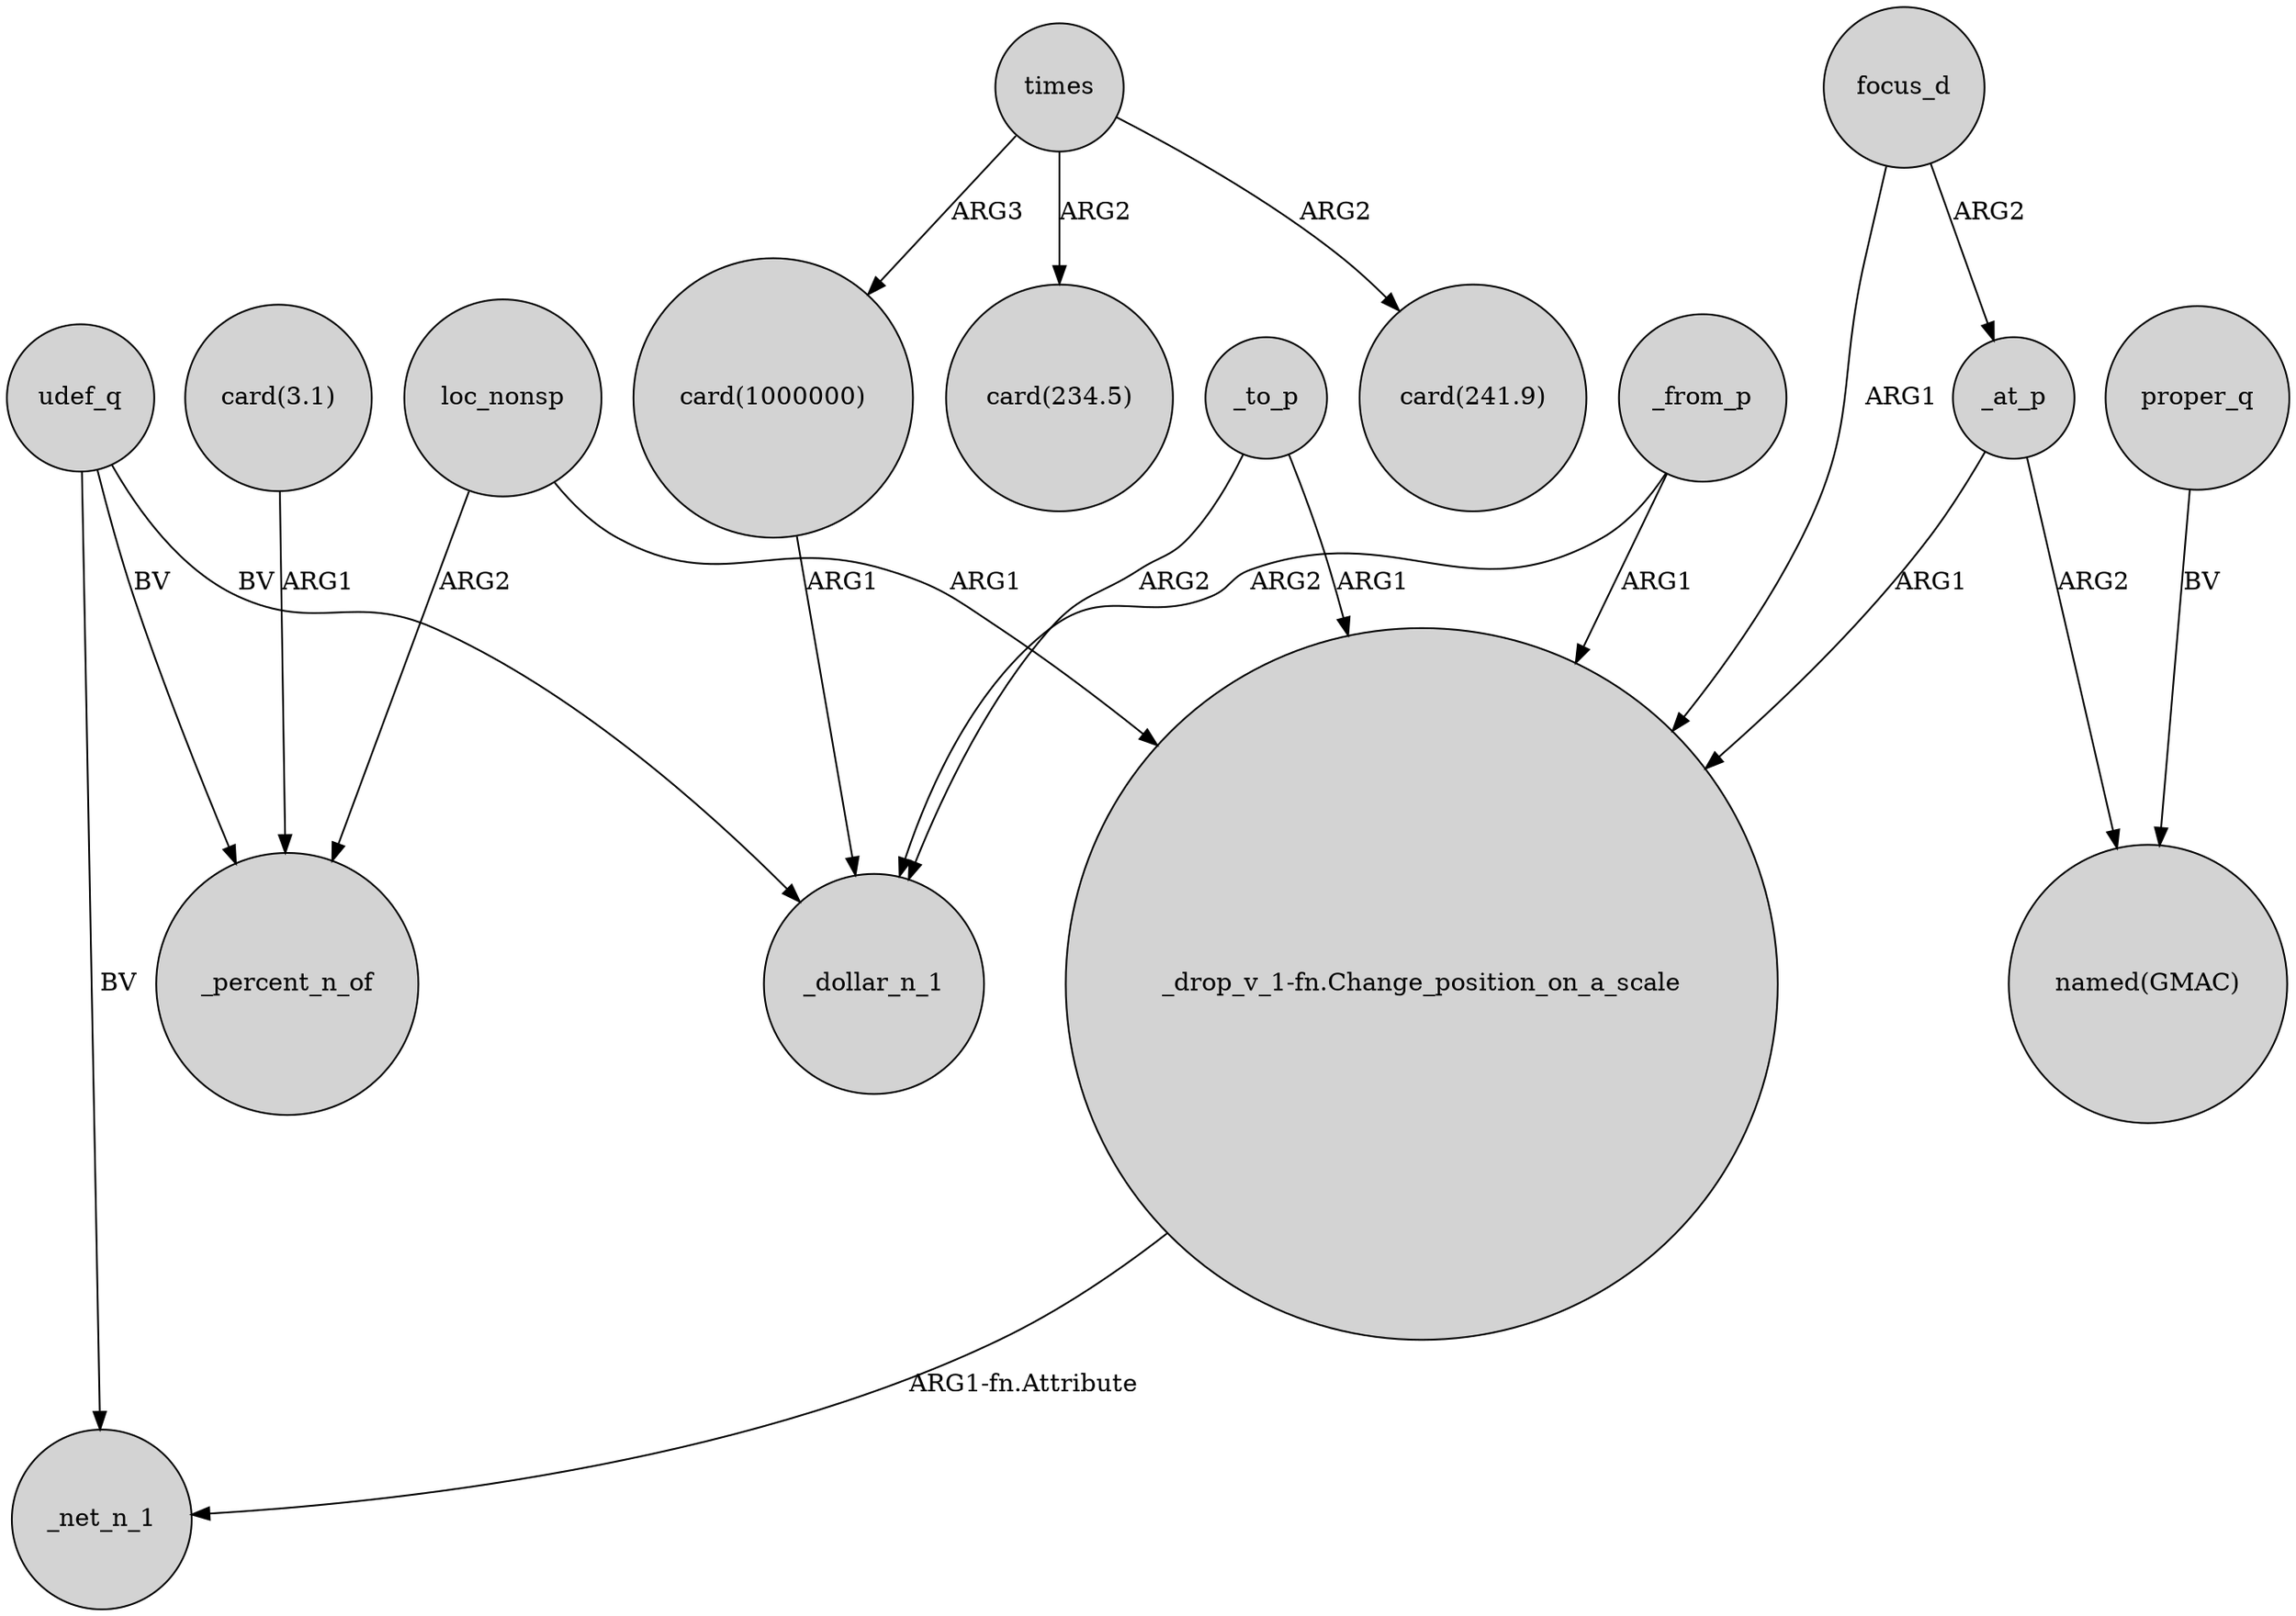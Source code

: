 digraph {
	node [shape=circle style=filled]
	_at_p -> "_drop_v_1-fn.Change_position_on_a_scale" [label=ARG1]
	"_drop_v_1-fn.Change_position_on_a_scale" -> _net_n_1 [label="ARG1-fn.Attribute"]
	loc_nonsp -> "_drop_v_1-fn.Change_position_on_a_scale" [label=ARG1]
	"card(3.1)" -> _percent_n_of [label=ARG1]
	focus_d -> "_drop_v_1-fn.Change_position_on_a_scale" [label=ARG1]
	times -> "card(1000000)" [label=ARG3]
	_to_p -> _dollar_n_1 [label=ARG2]
	proper_q -> "named(GMAC)" [label=BV]
	focus_d -> _at_p [label=ARG2]
	_from_p -> "_drop_v_1-fn.Change_position_on_a_scale" [label=ARG1]
	udef_q -> _percent_n_of [label=BV]
	_to_p -> "_drop_v_1-fn.Change_position_on_a_scale" [label=ARG1]
	udef_q -> _net_n_1 [label=BV]
	udef_q -> _dollar_n_1 [label=BV]
	times -> "card(234.5)" [label=ARG2]
	"card(1000000)" -> _dollar_n_1 [label=ARG1]
	_at_p -> "named(GMAC)" [label=ARG2]
	times -> "card(241.9)" [label=ARG2]
	_from_p -> _dollar_n_1 [label=ARG2]
	loc_nonsp -> _percent_n_of [label=ARG2]
}
